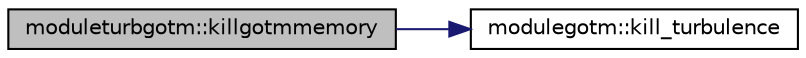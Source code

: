 digraph "moduleturbgotm::killgotmmemory"
{
 // LATEX_PDF_SIZE
  edge [fontname="Helvetica",fontsize="10",labelfontname="Helvetica",labelfontsize="10"];
  node [fontname="Helvetica",fontsize="10",shape=record];
  rankdir="LR";
  Node1 [label="moduleturbgotm::killgotmmemory",height=0.2,width=0.4,color="black", fillcolor="grey75", style="filled", fontcolor="black",tooltip=" "];
  Node1 -> Node2 [color="midnightblue",fontsize="10",style="solid",fontname="Helvetica"];
  Node2 [label="modulegotm::kill_turbulence",height=0.2,width=0.4,color="black", fillcolor="white", style="filled",URL="$namespacemodulegotm.html#a52589088a0366839f7e6684a9917a71a",tooltip=" "];
}
